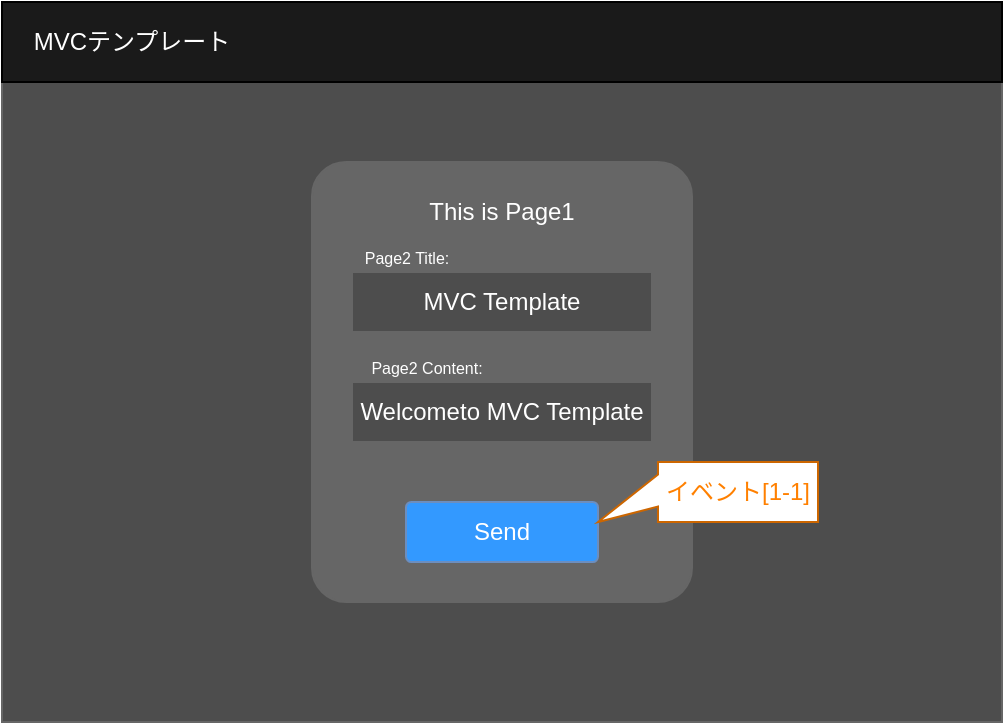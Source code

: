 <mxfile>
    <diagram id="XA8ji3IrPg0_N0K0ZhlI" name="ページ1">
        <mxGraphModel dx="401" dy="322" grid="1" gridSize="10" guides="1" tooltips="1" connect="1" arrows="1" fold="1" page="1" pageScale="1" pageWidth="827" pageHeight="1169" math="0" shadow="0">
            <root>
                <mxCell id="0"/>
                <mxCell id="1" parent="0"/>
                <mxCell id="2" value="" style="rounded=0;whiteSpace=wrap;html=1;fillColor=#4D4D4D;fontColor=#333333;strokeColor=#666666;" parent="1" vertex="1">
                    <mxGeometry x="100" y="140" width="500" height="360" as="geometry"/>
                </mxCell>
                <mxCell id="3" value="" style="rounded=1;whiteSpace=wrap;html=1;fillColor=#666666;fontColor=#333333;strokeColor=#666666;arcSize=9;" parent="1" vertex="1">
                    <mxGeometry x="255" y="220" width="190" height="220" as="geometry"/>
                </mxCell>
                <mxCell id="4" value="" style="rounded=0;whiteSpace=wrap;html=1;fillColor=#1A1A1A;" parent="1" vertex="1">
                    <mxGeometry x="100" y="140" width="500" height="40" as="geometry"/>
                </mxCell>
                <mxCell id="5" value="&lt;font color=&quot;#ffffff&quot;&gt;MVCテンプレート&lt;/font&gt;" style="text;html=1;strokeColor=none;fillColor=none;align=center;verticalAlign=middle;whiteSpace=wrap;rounded=0;" parent="1" vertex="1">
                    <mxGeometry x="100" y="145" width="130" height="30" as="geometry"/>
                </mxCell>
                <mxCell id="6" value="&lt;font color=&quot;#ffffff&quot;&gt;MVC Template&lt;/font&gt;" style="rounded=0;whiteSpace=wrap;html=1;fillColor=#4D4D4D;fontColor=#333333;strokeColor=#666666;" parent="1" vertex="1">
                    <mxGeometry x="275" y="275" width="150" height="30" as="geometry"/>
                </mxCell>
                <mxCell id="7" value="&lt;font color=&quot;#ffffff&quot; style=&quot;font-size: 8px;&quot;&gt;Page2 Title:&lt;/font&gt;" style="text;html=1;strokeColor=none;fillColor=none;align=center;verticalAlign=middle;whiteSpace=wrap;rounded=0;fontSize=9;" parent="1" vertex="1">
                    <mxGeometry x="275" y="260" width="55" height="15" as="geometry"/>
                </mxCell>
                <mxCell id="8" value="Welcometo MVC Template" style="rounded=0;whiteSpace=wrap;html=1;fillColor=#4D4D4D;fontColor=#FFFFFF;strokeColor=#666666;" parent="1" vertex="1">
                    <mxGeometry x="275" y="330" width="150" height="30" as="geometry"/>
                </mxCell>
                <mxCell id="9" value="Send" style="rounded=1;whiteSpace=wrap;html=1;fillColor=#3399FF;strokeColor=#6c8ebf;arcSize=9;fontColor=#FFFFFF;" parent="1" vertex="1">
                    <mxGeometry x="302" y="390" width="96" height="30" as="geometry"/>
                </mxCell>
                <mxCell id="10" value="イベント[1-1]" style="shape=callout;whiteSpace=wrap;html=1;perimeter=calloutPerimeter;direction=south;position2=1;base=16;size=30;position=0.21;fillColor=default;fontColor=#FF8000;strokeColor=#CC6600;" parent="1" vertex="1">
                    <mxGeometry x="398" y="370" width="110" height="30" as="geometry"/>
                </mxCell>
                <mxCell id="11" value="&lt;font color=&quot;#ffffff&quot;&gt;This is Page1&lt;/font&gt;" style="text;html=1;strokeColor=none;fillColor=none;align=center;verticalAlign=middle;whiteSpace=wrap;rounded=0;" vertex="1" parent="1">
                    <mxGeometry x="285" y="230" width="130" height="30" as="geometry"/>
                </mxCell>
                <mxCell id="12" value="&lt;font color=&quot;#ffffff&quot; style=&quot;font-size: 8px;&quot;&gt;Page2 Content:&lt;/font&gt;" style="text;html=1;strokeColor=none;fillColor=none;align=center;verticalAlign=middle;whiteSpace=wrap;rounded=0;fontSize=9;" vertex="1" parent="1">
                    <mxGeometry x="275" y="315" width="75" height="15" as="geometry"/>
                </mxCell>
            </root>
        </mxGraphModel>
    </diagram>
</mxfile>